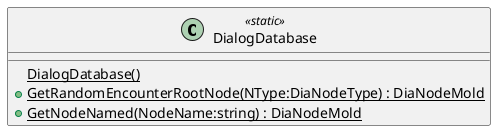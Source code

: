 @startuml
class DialogDatabase <<static>> {
    {static} DialogDatabase()
    + {static} GetRandomEncounterRootNode(NType:DiaNodeType) : DiaNodeMold
    + {static} GetNodeNamed(NodeName:string) : DiaNodeMold
}
@enduml
